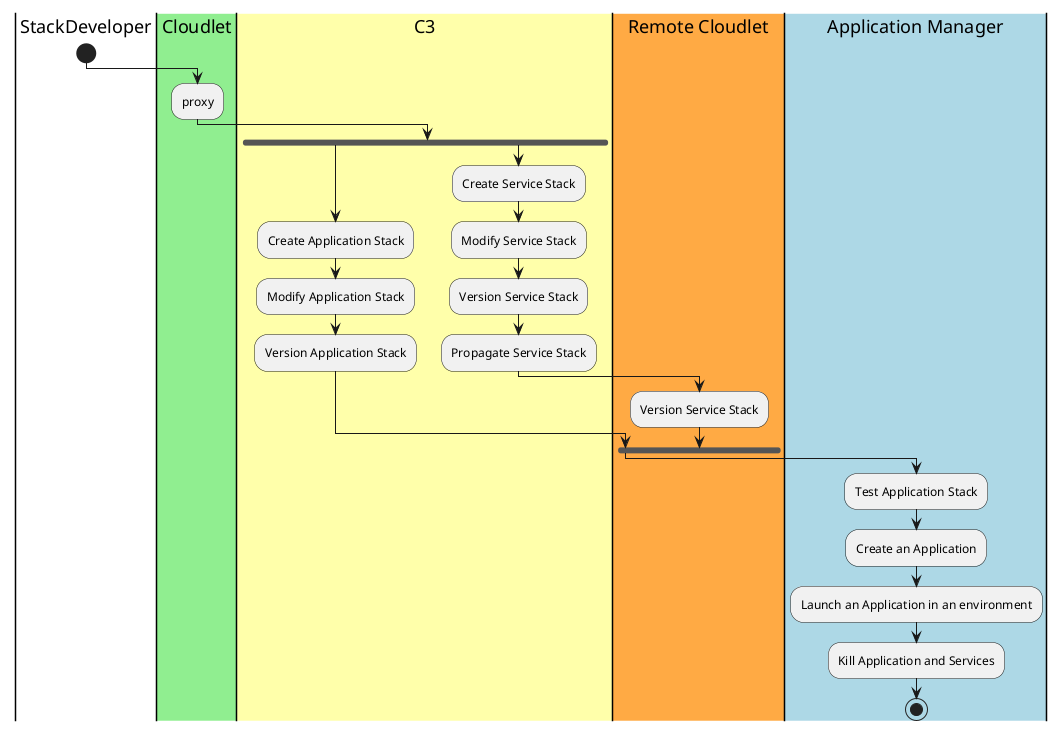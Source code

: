 @startuml
|StackDeveloper|
start
|#lightgreen|Cloudlet|
:proxy;
|#ffffaa|C3|
fork
:Create Application Stack;
:Modify Application Stack;
:Version Application Stack;
fork again
:Create Service Stack;
:Modify Service Stack;
:Version Service Stack;
:Propagate Service Stack;
|#ffaa44|Remote Cloudlet|
:Version Service Stack;
fork end
|#lightblue|Application Manager|
:Test Application Stack;
:Create an Application;
:Launch an Application in an environment;
:Kill Application and Services;
stop
@enduml
